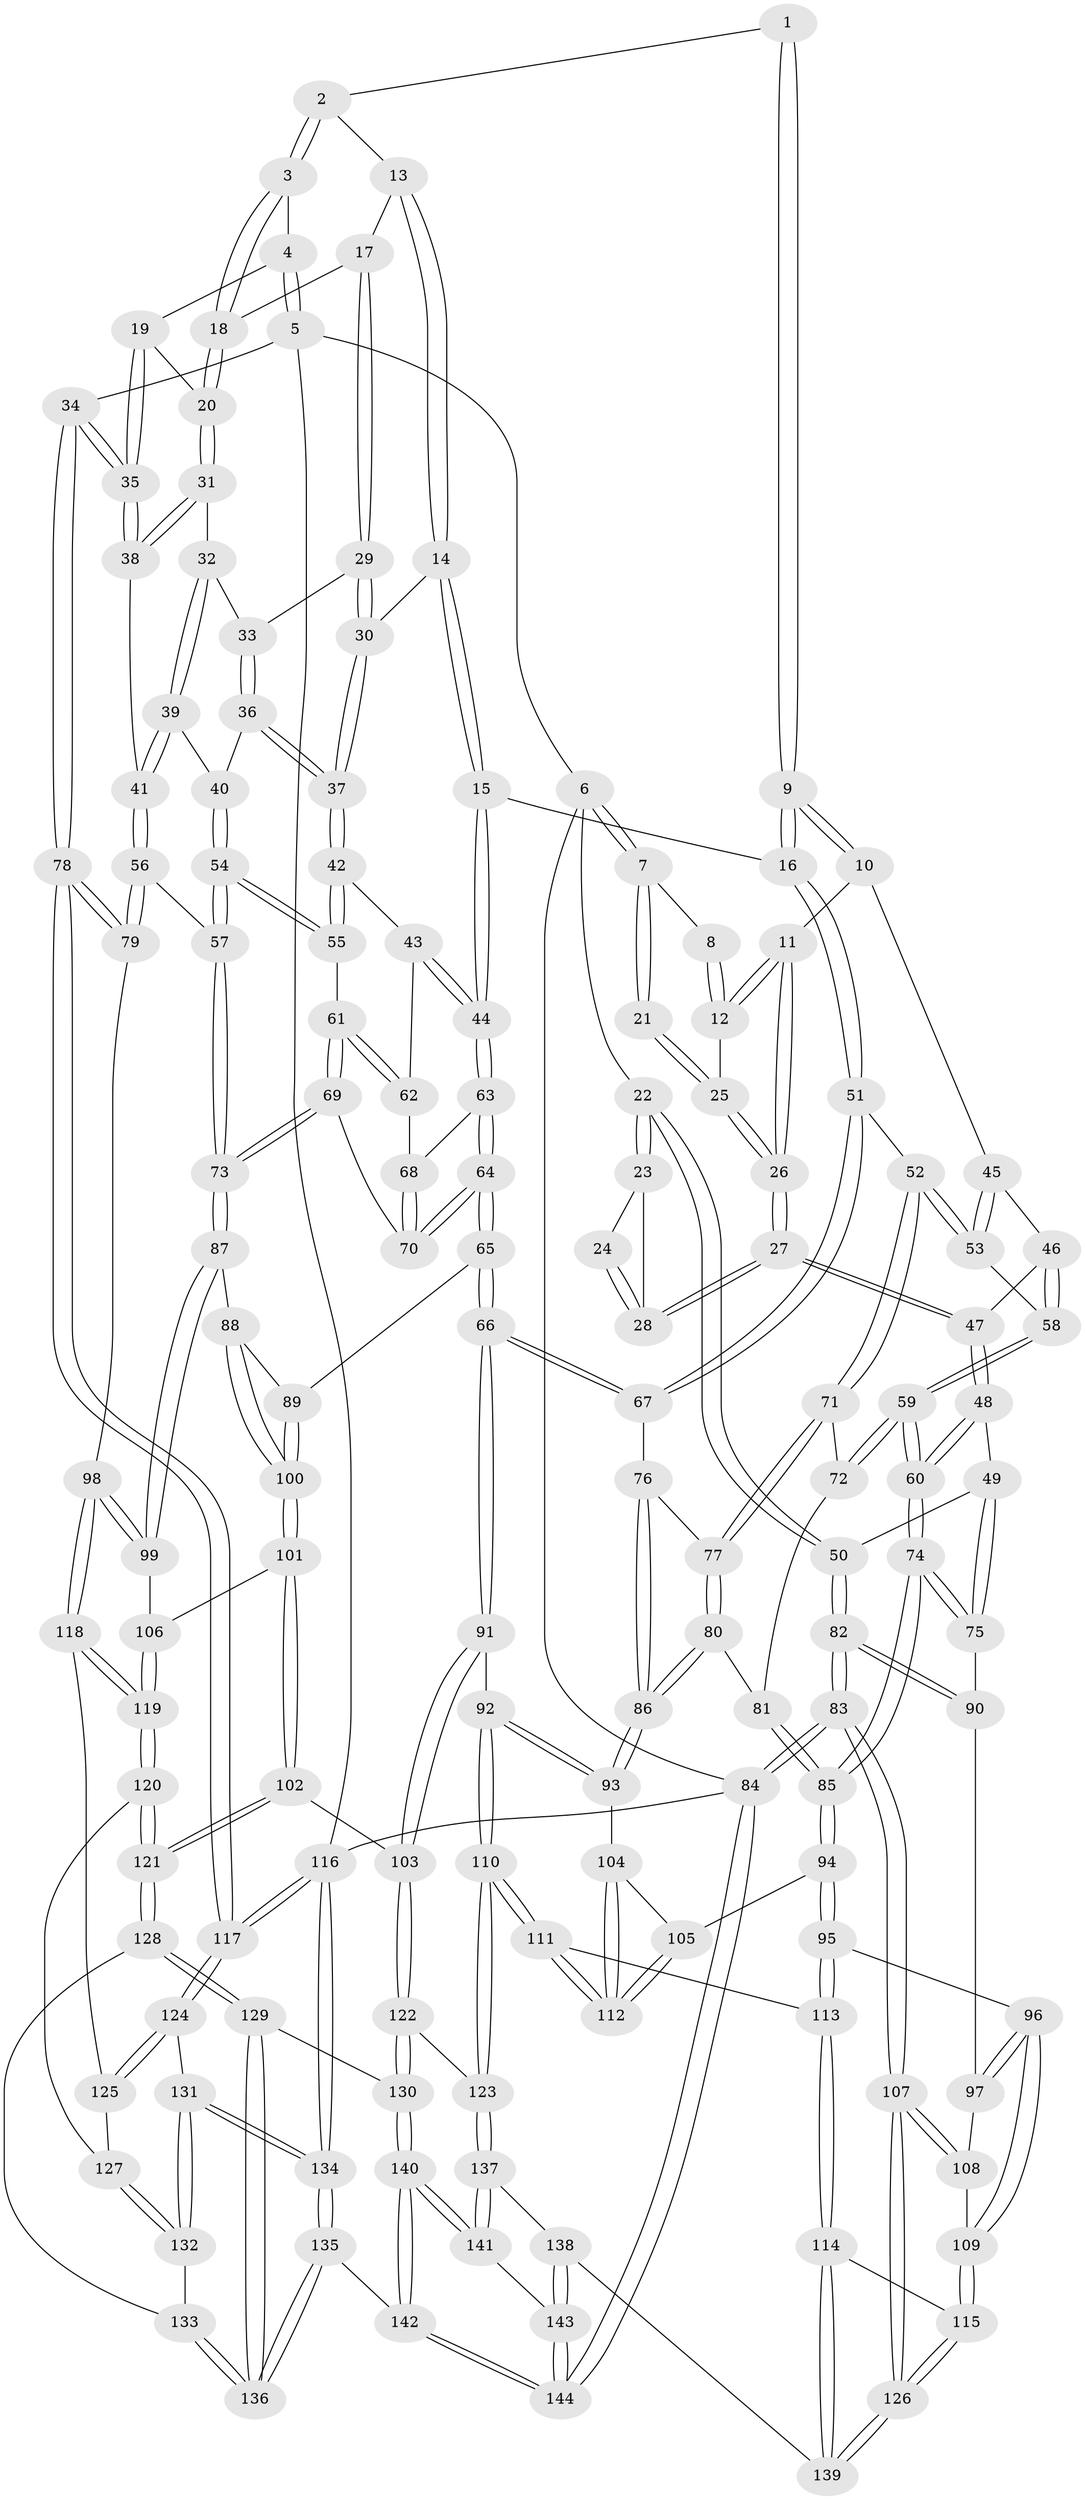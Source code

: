// Generated by graph-tools (version 1.1) at 2025/03/03/09/25 03:03:24]
// undirected, 144 vertices, 357 edges
graph export_dot {
graph [start="1"]
  node [color=gray90,style=filled];
  1 [pos="+0.5710235459251285+0"];
  2 [pos="+0.5935704399596794+0"];
  3 [pos="+0.9991251434417912+0"];
  4 [pos="+1+0"];
  5 [pos="+1+0"];
  6 [pos="+0+0"];
  7 [pos="+0+0"];
  8 [pos="+0.30274146573393546+0"];
  9 [pos="+0.42793380120239977+0.15393110828156015"];
  10 [pos="+0.374599419364871+0.14721756170025702"];
  11 [pos="+0.3617447790285211+0.13708063270933166"];
  12 [pos="+0.3256222735753102+0.09571635238286962"];
  13 [pos="+0.6211456293849967+0"];
  14 [pos="+0.5593384122457734+0.1728396527180921"];
  15 [pos="+0.5079259368059924+0.2063258003663654"];
  16 [pos="+0.4873884880250328+0.20191595243154392"];
  17 [pos="+0.7042029232439888+0.09723343090394847"];
  18 [pos="+0.7620391178110201+0.08270096415929042"];
  19 [pos="+0.9019956805889148+0.10388781884641919"];
  20 [pos="+0.8740890765949316+0.14064858472088135"];
  21 [pos="+0.20443601024872288+0.07412972064670734"];
  22 [pos="+0+0"];
  23 [pos="+0.002208304191928375+0.07403833843464329"];
  24 [pos="+0.18009036416826948+0.10878354991699239"];
  25 [pos="+0.27648573847046487+0.09219596694537446"];
  26 [pos="+0.1683319526257236+0.20540074602392114"];
  27 [pos="+0.1562706451897916+0.21210734555339916"];
  28 [pos="+0.1514443332195303+0.2001609276018159"];
  29 [pos="+0.6924171592435019+0.13033633454533672"];
  30 [pos="+0.6260408311283142+0.16092286673493422"];
  31 [pos="+0.8675493171398854+0.17301516306377304"];
  32 [pos="+0.8666274626851453+0.1745192876469348"];
  33 [pos="+0.7312382333033695+0.17824455026897262"];
  34 [pos="+1+0.2864474224266091"];
  35 [pos="+1+0.27929353428318104"];
  36 [pos="+0.7283579250569403+0.23449705974003973"];
  37 [pos="+0.6937430513744015+0.26201728043795275"];
  38 [pos="+1+0.2751712512507011"];
  39 [pos="+0.8604339724837493+0.21635662020277185"];
  40 [pos="+0.7831260762179504+0.26301326767663463"];
  41 [pos="+0.8984324562977772+0.3067270127235446"];
  42 [pos="+0.6861674571907408+0.27528562199682394"];
  43 [pos="+0.6529271530201785+0.28795598951558027"];
  44 [pos="+0.5333349883286546+0.2435364026682703"];
  45 [pos="+0.3229533036303022+0.22036234038925426"];
  46 [pos="+0.223516480701669+0.270079275405551"];
  47 [pos="+0.15593318269605178+0.2309369930060062"];
  48 [pos="+0.11578283141810128+0.26683083804668967"];
  49 [pos="+0.014818094383694122+0.29563690314358304"];
  50 [pos="+0+0.23113786810189396"];
  51 [pos="+0.40312603405045727+0.3510143703833818"];
  52 [pos="+0.3640143942211793+0.36217406473440195"];
  53 [pos="+0.332888846341194+0.3312894220675348"];
  54 [pos="+0.7765308261827216+0.33533857924280397"];
  55 [pos="+0.7213631694411158+0.3149527431189652"];
  56 [pos="+0.8391716314124972+0.42907743331067544"];
  57 [pos="+0.83022801952373+0.42999430705765024"];
  58 [pos="+0.2395157264980333+0.32179590223858484"];
  59 [pos="+0.20497721298000413+0.4217281623309531"];
  60 [pos="+0.18109829102209996+0.4435688706792354"];
  61 [pos="+0.6858156533066504+0.3622800953767095"];
  62 [pos="+0.6520699407112219+0.3220372759037483"];
  63 [pos="+0.5558704406593967+0.3901455121328293"];
  64 [pos="+0.5510669107148479+0.4439424239136537"];
  65 [pos="+0.5456080857029568+0.45035272616676064"];
  66 [pos="+0.5240012444620306+0.4580626972552748"];
  67 [pos="+0.511208770450772+0.45293983167603025"];
  68 [pos="+0.6397141913948418+0.3375647107775588"];
  69 [pos="+0.6944433120278228+0.42832268939682494"];
  70 [pos="+0.6625429609703165+0.4287358131691773"];
  71 [pos="+0.34558414595634884+0.39633715363146216"];
  72 [pos="+0.3249465089521992+0.40630038046655215"];
  73 [pos="+0.7779053583206248+0.46228929131175145"];
  74 [pos="+0.17255881319182284+0.45894319603378164"];
  75 [pos="+0.10653499673225847+0.4590035113245684"];
  76 [pos="+0.40856881238371656+0.4679892149233453"];
  77 [pos="+0.35475811453327605+0.41499573802886947"];
  78 [pos="+1+0.5503953628713897"];
  79 [pos="+1+0.5238121836501691"];
  80 [pos="+0.34743358018448683+0.5261522471366965"];
  81 [pos="+0.31465696351612477+0.46844168678846204"];
  82 [pos="+0+0.4638871120424867"];
  83 [pos="+0+0.7710590782484074"];
  84 [pos="+0+1"];
  85 [pos="+0.18615282989206913+0.4827874216546898"];
  86 [pos="+0.3502060684458885+0.5374775370154545"];
  87 [pos="+0.7762186673025133+0.4670166543969038"];
  88 [pos="+0.6808861441749483+0.5232289621411594"];
  89 [pos="+0.5689592264551294+0.4819992843022238"];
  90 [pos="+0.08560266124804501+0.4710181447133806"];
  91 [pos="+0.47470398933359076+0.5688212772160217"];
  92 [pos="+0.3989599923032616+0.5945596917374935"];
  93 [pos="+0.3493150887050185+0.5418030731240006"];
  94 [pos="+0.20657767911476685+0.5300389172775398"];
  95 [pos="+0.2042366332891541+0.5350075131173523"];
  96 [pos="+0.11316581437766059+0.6060030719841737"];
  97 [pos="+0.06215830682555595+0.54287465158999"];
  98 [pos="+0.8579723263679531+0.6300021303055697"];
  99 [pos="+0.7713199647082235+0.5411452354744448"];
  100 [pos="+0.6280831404458748+0.5980541386307887"];
  101 [pos="+0.6282977654327616+0.6002768967512786"];
  102 [pos="+0.615737561592142+0.6230915849966185"];
  103 [pos="+0.5513648670642749+0.653715635553472"];
  104 [pos="+0.30378254194168564+0.545287551852749"];
  105 [pos="+0.2158588885172249+0.5337639915385599"];
  106 [pos="+0.7366475696922686+0.5994109637799535"];
  107 [pos="+0+0.7675057898037517"];
  108 [pos="+0.04729215018829581+0.5593235174705453"];
  109 [pos="+0.0945303573253069+0.6545763461336594"];
  110 [pos="+0.3627825313933641+0.7199077251670579"];
  111 [pos="+0.3023430123407606+0.7019278886637772"];
  112 [pos="+0.2910816429266198+0.6662867740362736"];
  113 [pos="+0.1882505136479814+0.7133486790752945"];
  114 [pos="+0.18081525037735252+0.718190642925582"];
  115 [pos="+0.08785713813857775+0.6866298135738946"];
  116 [pos="+1+1"];
  117 [pos="+1+0.6004252954085028"];
  118 [pos="+0.847678862528835+0.6575554761102131"];
  119 [pos="+0.751640225163121+0.6695388481209622"];
  120 [pos="+0.7341226438913075+0.7010540309440134"];
  121 [pos="+0.7053566190556216+0.7303177110109088"];
  122 [pos="+0.5355396017889185+0.7049684818550928"];
  123 [pos="+0.36423562472607307+0.7222131773919085"];
  124 [pos="+0.8841958281296506+0.7059967462406543"];
  125 [pos="+0.8555639659171257+0.6765086620036802"];
  126 [pos="+0+0.767391688311897"];
  127 [pos="+0.8153402621186426+0.7304512546602192"];
  128 [pos="+0.7052978759139414+0.7305551954330103"];
  129 [pos="+0.6837604786445869+0.7758203871537201"];
  130 [pos="+0.5770995858058703+0.7908254735439464"];
  131 [pos="+0.8920685985663539+0.8090774423038904"];
  132 [pos="+0.8213618358997659+0.7557277161965718"];
  133 [pos="+0.7954489362531756+0.762809344640151"];
  134 [pos="+1+1"];
  135 [pos="+0.9486303041170303+1"];
  136 [pos="+0.769642503178996+0.9085800217540378"];
  137 [pos="+0.37172318104986285+0.8287180915969458"];
  138 [pos="+0.17294023104681247+0.8725903088404526"];
  139 [pos="+0.1727399830058875+0.8723053480386965"];
  140 [pos="+0.4804242598760331+0.9581042794919913"];
  141 [pos="+0.4517225240786669+0.9336378474233383"];
  142 [pos="+0.5413688345124573+1"];
  143 [pos="+0.17539697971997095+0.963994384308393"];
  144 [pos="+0.06793509949807476+1"];
  1 -- 2;
  1 -- 9;
  1 -- 9;
  2 -- 3;
  2 -- 3;
  2 -- 13;
  3 -- 4;
  3 -- 18;
  3 -- 18;
  4 -- 5;
  4 -- 5;
  4 -- 19;
  5 -- 6;
  5 -- 34;
  5 -- 116;
  6 -- 7;
  6 -- 7;
  6 -- 22;
  6 -- 84;
  7 -- 8;
  7 -- 21;
  7 -- 21;
  8 -- 12;
  8 -- 12;
  9 -- 10;
  9 -- 10;
  9 -- 16;
  9 -- 16;
  10 -- 11;
  10 -- 45;
  11 -- 12;
  11 -- 12;
  11 -- 26;
  11 -- 26;
  12 -- 25;
  13 -- 14;
  13 -- 14;
  13 -- 17;
  14 -- 15;
  14 -- 15;
  14 -- 30;
  15 -- 16;
  15 -- 44;
  15 -- 44;
  16 -- 51;
  16 -- 51;
  17 -- 18;
  17 -- 29;
  17 -- 29;
  18 -- 20;
  18 -- 20;
  19 -- 20;
  19 -- 35;
  19 -- 35;
  20 -- 31;
  20 -- 31;
  21 -- 25;
  21 -- 25;
  22 -- 23;
  22 -- 23;
  22 -- 50;
  22 -- 50;
  23 -- 24;
  23 -- 28;
  24 -- 28;
  24 -- 28;
  25 -- 26;
  25 -- 26;
  26 -- 27;
  26 -- 27;
  27 -- 28;
  27 -- 28;
  27 -- 47;
  27 -- 47;
  29 -- 30;
  29 -- 30;
  29 -- 33;
  30 -- 37;
  30 -- 37;
  31 -- 32;
  31 -- 38;
  31 -- 38;
  32 -- 33;
  32 -- 39;
  32 -- 39;
  33 -- 36;
  33 -- 36;
  34 -- 35;
  34 -- 35;
  34 -- 78;
  34 -- 78;
  35 -- 38;
  35 -- 38;
  36 -- 37;
  36 -- 37;
  36 -- 40;
  37 -- 42;
  37 -- 42;
  38 -- 41;
  39 -- 40;
  39 -- 41;
  39 -- 41;
  40 -- 54;
  40 -- 54;
  41 -- 56;
  41 -- 56;
  42 -- 43;
  42 -- 55;
  42 -- 55;
  43 -- 44;
  43 -- 44;
  43 -- 62;
  44 -- 63;
  44 -- 63;
  45 -- 46;
  45 -- 53;
  45 -- 53;
  46 -- 47;
  46 -- 58;
  46 -- 58;
  47 -- 48;
  47 -- 48;
  48 -- 49;
  48 -- 60;
  48 -- 60;
  49 -- 50;
  49 -- 75;
  49 -- 75;
  50 -- 82;
  50 -- 82;
  51 -- 52;
  51 -- 67;
  51 -- 67;
  52 -- 53;
  52 -- 53;
  52 -- 71;
  52 -- 71;
  53 -- 58;
  54 -- 55;
  54 -- 55;
  54 -- 57;
  54 -- 57;
  55 -- 61;
  56 -- 57;
  56 -- 79;
  56 -- 79;
  57 -- 73;
  57 -- 73;
  58 -- 59;
  58 -- 59;
  59 -- 60;
  59 -- 60;
  59 -- 72;
  59 -- 72;
  60 -- 74;
  60 -- 74;
  61 -- 62;
  61 -- 62;
  61 -- 69;
  61 -- 69;
  62 -- 68;
  63 -- 64;
  63 -- 64;
  63 -- 68;
  64 -- 65;
  64 -- 65;
  64 -- 70;
  64 -- 70;
  65 -- 66;
  65 -- 66;
  65 -- 89;
  66 -- 67;
  66 -- 67;
  66 -- 91;
  66 -- 91;
  67 -- 76;
  68 -- 70;
  68 -- 70;
  69 -- 70;
  69 -- 73;
  69 -- 73;
  71 -- 72;
  71 -- 77;
  71 -- 77;
  72 -- 81;
  73 -- 87;
  73 -- 87;
  74 -- 75;
  74 -- 75;
  74 -- 85;
  74 -- 85;
  75 -- 90;
  76 -- 77;
  76 -- 86;
  76 -- 86;
  77 -- 80;
  77 -- 80;
  78 -- 79;
  78 -- 79;
  78 -- 117;
  78 -- 117;
  79 -- 98;
  80 -- 81;
  80 -- 86;
  80 -- 86;
  81 -- 85;
  81 -- 85;
  82 -- 83;
  82 -- 83;
  82 -- 90;
  82 -- 90;
  83 -- 84;
  83 -- 84;
  83 -- 107;
  83 -- 107;
  84 -- 144;
  84 -- 144;
  84 -- 116;
  85 -- 94;
  85 -- 94;
  86 -- 93;
  86 -- 93;
  87 -- 88;
  87 -- 99;
  87 -- 99;
  88 -- 89;
  88 -- 100;
  88 -- 100;
  89 -- 100;
  89 -- 100;
  90 -- 97;
  91 -- 92;
  91 -- 103;
  91 -- 103;
  92 -- 93;
  92 -- 93;
  92 -- 110;
  92 -- 110;
  93 -- 104;
  94 -- 95;
  94 -- 95;
  94 -- 105;
  95 -- 96;
  95 -- 113;
  95 -- 113;
  96 -- 97;
  96 -- 97;
  96 -- 109;
  96 -- 109;
  97 -- 108;
  98 -- 99;
  98 -- 99;
  98 -- 118;
  98 -- 118;
  99 -- 106;
  100 -- 101;
  100 -- 101;
  101 -- 102;
  101 -- 102;
  101 -- 106;
  102 -- 103;
  102 -- 121;
  102 -- 121;
  103 -- 122;
  103 -- 122;
  104 -- 105;
  104 -- 112;
  104 -- 112;
  105 -- 112;
  105 -- 112;
  106 -- 119;
  106 -- 119;
  107 -- 108;
  107 -- 108;
  107 -- 126;
  107 -- 126;
  108 -- 109;
  109 -- 115;
  109 -- 115;
  110 -- 111;
  110 -- 111;
  110 -- 123;
  110 -- 123;
  111 -- 112;
  111 -- 112;
  111 -- 113;
  113 -- 114;
  113 -- 114;
  114 -- 115;
  114 -- 139;
  114 -- 139;
  115 -- 126;
  115 -- 126;
  116 -- 117;
  116 -- 117;
  116 -- 134;
  116 -- 134;
  117 -- 124;
  117 -- 124;
  118 -- 119;
  118 -- 119;
  118 -- 125;
  119 -- 120;
  119 -- 120;
  120 -- 121;
  120 -- 121;
  120 -- 127;
  121 -- 128;
  121 -- 128;
  122 -- 123;
  122 -- 130;
  122 -- 130;
  123 -- 137;
  123 -- 137;
  124 -- 125;
  124 -- 125;
  124 -- 131;
  125 -- 127;
  126 -- 139;
  126 -- 139;
  127 -- 132;
  127 -- 132;
  128 -- 129;
  128 -- 129;
  128 -- 133;
  129 -- 130;
  129 -- 136;
  129 -- 136;
  130 -- 140;
  130 -- 140;
  131 -- 132;
  131 -- 132;
  131 -- 134;
  131 -- 134;
  132 -- 133;
  133 -- 136;
  133 -- 136;
  134 -- 135;
  134 -- 135;
  135 -- 136;
  135 -- 136;
  135 -- 142;
  137 -- 138;
  137 -- 141;
  137 -- 141;
  138 -- 139;
  138 -- 143;
  138 -- 143;
  140 -- 141;
  140 -- 141;
  140 -- 142;
  140 -- 142;
  141 -- 143;
  142 -- 144;
  142 -- 144;
  143 -- 144;
  143 -- 144;
}
